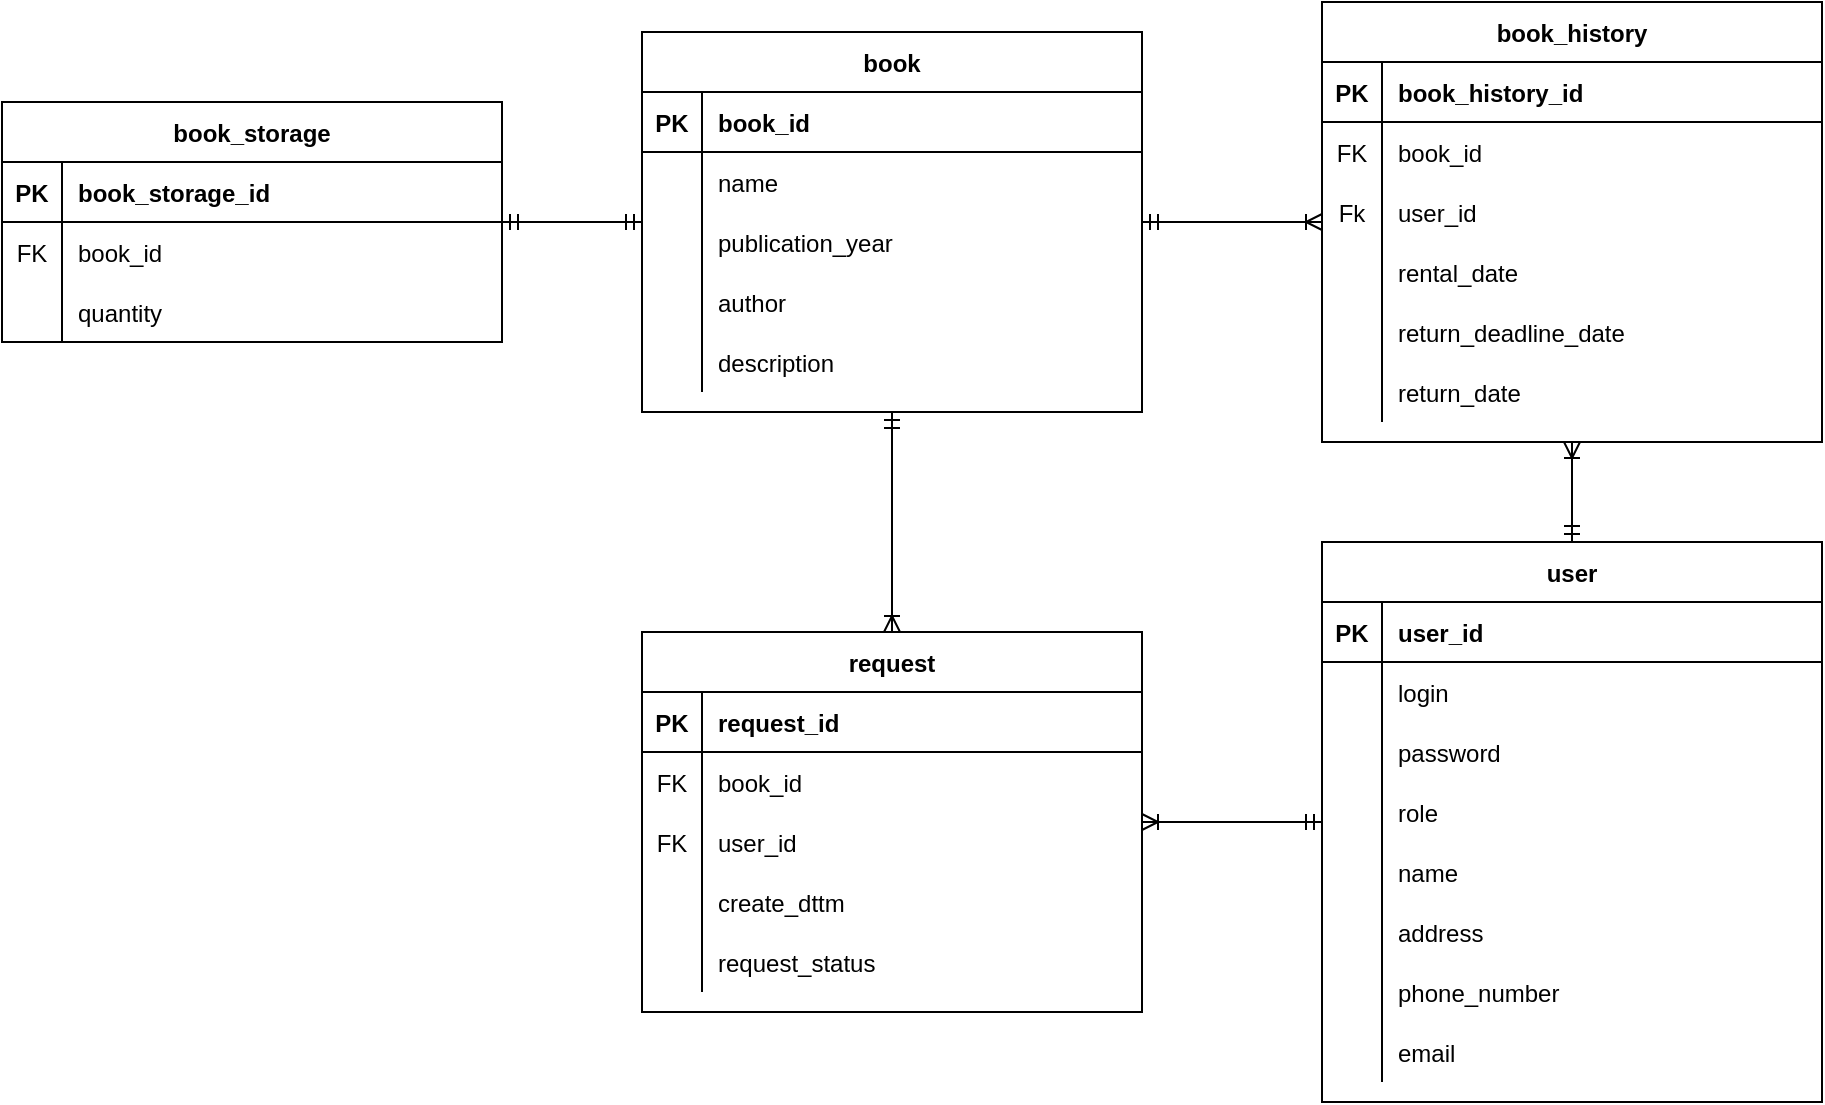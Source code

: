 <mxfile version="13.9.9" type="device"><diagram id="R2lEEEUBdFMjLlhIrx00" name="Page-1"><mxGraphModel dx="1936" dy="806" grid="1" gridSize="10" guides="1" tooltips="1" connect="1" arrows="1" fold="1" page="1" pageScale="1" pageWidth="850" pageHeight="1100" math="0" shadow="0" extFonts="Permanent Marker^https://fonts.googleapis.com/css?family=Permanent+Marker"><root><mxCell id="0"/><mxCell id="1" parent="0"/><mxCell id="C-vyLk0tnHw3VtMMgP7b-2" value="book" style="shape=table;startSize=30;container=1;collapsible=1;childLayout=tableLayout;fixedRows=1;rowLines=0;fontStyle=1;align=center;resizeLast=1;" parent="1" vertex="1"><mxGeometry x="60" y="135" width="250" height="190" as="geometry"/></mxCell><mxCell id="C-vyLk0tnHw3VtMMgP7b-3" value="" style="shape=partialRectangle;collapsible=0;dropTarget=0;pointerEvents=0;fillColor=none;points=[[0,0.5],[1,0.5]];portConstraint=eastwest;top=0;left=0;right=0;bottom=1;" parent="C-vyLk0tnHw3VtMMgP7b-2" vertex="1"><mxGeometry y="30" width="250" height="30" as="geometry"/></mxCell><mxCell id="C-vyLk0tnHw3VtMMgP7b-4" value="PK" style="shape=partialRectangle;overflow=hidden;connectable=0;fillColor=none;top=0;left=0;bottom=0;right=0;fontStyle=1;" parent="C-vyLk0tnHw3VtMMgP7b-3" vertex="1"><mxGeometry width="30" height="30" as="geometry"/></mxCell><mxCell id="C-vyLk0tnHw3VtMMgP7b-5" value="book_id" style="shape=partialRectangle;overflow=hidden;connectable=0;fillColor=none;top=0;left=0;bottom=0;right=0;align=left;spacingLeft=6;fontStyle=1;" parent="C-vyLk0tnHw3VtMMgP7b-3" vertex="1"><mxGeometry x="30" width="220" height="30" as="geometry"/></mxCell><mxCell id="C-vyLk0tnHw3VtMMgP7b-6" value="" style="shape=partialRectangle;collapsible=0;dropTarget=0;pointerEvents=0;fillColor=none;points=[[0,0.5],[1,0.5]];portConstraint=eastwest;top=0;left=0;right=0;bottom=0;" parent="C-vyLk0tnHw3VtMMgP7b-2" vertex="1"><mxGeometry y="60" width="250" height="30" as="geometry"/></mxCell><mxCell id="C-vyLk0tnHw3VtMMgP7b-7" value="" style="shape=partialRectangle;overflow=hidden;connectable=0;fillColor=none;top=0;left=0;bottom=0;right=0;" parent="C-vyLk0tnHw3VtMMgP7b-6" vertex="1"><mxGeometry width="30" height="30" as="geometry"/></mxCell><mxCell id="C-vyLk0tnHw3VtMMgP7b-8" value="name" style="shape=partialRectangle;overflow=hidden;connectable=0;fillColor=none;top=0;left=0;bottom=0;right=0;align=left;spacingLeft=6;" parent="C-vyLk0tnHw3VtMMgP7b-6" vertex="1"><mxGeometry x="30" width="220" height="30" as="geometry"/></mxCell><mxCell id="1_JVAl-Ev7t4--P9L91f-35" value="" style="shape=partialRectangle;collapsible=0;dropTarget=0;pointerEvents=0;fillColor=none;points=[[0,0.5],[1,0.5]];portConstraint=eastwest;top=0;left=0;right=0;bottom=0;" parent="C-vyLk0tnHw3VtMMgP7b-2" vertex="1"><mxGeometry y="90" width="250" height="30" as="geometry"/></mxCell><mxCell id="1_JVAl-Ev7t4--P9L91f-36" value="" style="shape=partialRectangle;overflow=hidden;connectable=0;fillColor=none;top=0;left=0;bottom=0;right=0;" parent="1_JVAl-Ev7t4--P9L91f-35" vertex="1"><mxGeometry width="30" height="30" as="geometry"/></mxCell><mxCell id="1_JVAl-Ev7t4--P9L91f-37" value="publication_year" style="shape=partialRectangle;overflow=hidden;connectable=0;fillColor=none;top=0;left=0;bottom=0;right=0;align=left;spacingLeft=6;" parent="1_JVAl-Ev7t4--P9L91f-35" vertex="1"><mxGeometry x="30" width="220" height="30" as="geometry"/></mxCell><mxCell id="1_JVAl-Ev7t4--P9L91f-38" value="" style="shape=partialRectangle;collapsible=0;dropTarget=0;pointerEvents=0;fillColor=none;points=[[0,0.5],[1,0.5]];portConstraint=eastwest;top=0;left=0;right=0;bottom=0;" parent="C-vyLk0tnHw3VtMMgP7b-2" vertex="1"><mxGeometry y="120" width="250" height="30" as="geometry"/></mxCell><mxCell id="1_JVAl-Ev7t4--P9L91f-39" value="" style="shape=partialRectangle;overflow=hidden;connectable=0;fillColor=none;top=0;left=0;bottom=0;right=0;" parent="1_JVAl-Ev7t4--P9L91f-38" vertex="1"><mxGeometry width="30" height="30" as="geometry"/></mxCell><mxCell id="1_JVAl-Ev7t4--P9L91f-40" value="author" style="shape=partialRectangle;overflow=hidden;connectable=0;fillColor=none;top=0;left=0;bottom=0;right=0;align=left;spacingLeft=6;" parent="1_JVAl-Ev7t4--P9L91f-38" vertex="1"><mxGeometry x="30" width="220" height="30" as="geometry"/></mxCell><mxCell id="1_JVAl-Ev7t4--P9L91f-41" value="" style="shape=partialRectangle;collapsible=0;dropTarget=0;pointerEvents=0;fillColor=none;points=[[0,0.5],[1,0.5]];portConstraint=eastwest;top=0;left=0;right=0;bottom=0;" parent="C-vyLk0tnHw3VtMMgP7b-2" vertex="1"><mxGeometry y="150" width="250" height="30" as="geometry"/></mxCell><mxCell id="1_JVAl-Ev7t4--P9L91f-42" value="" style="shape=partialRectangle;overflow=hidden;connectable=0;fillColor=none;top=0;left=0;bottom=0;right=0;" parent="1_JVAl-Ev7t4--P9L91f-41" vertex="1"><mxGeometry width="30" height="30" as="geometry"/></mxCell><mxCell id="1_JVAl-Ev7t4--P9L91f-43" value="description" style="shape=partialRectangle;overflow=hidden;connectable=0;fillColor=none;top=0;left=0;bottom=0;right=0;align=left;spacingLeft=6;" parent="1_JVAl-Ev7t4--P9L91f-41" vertex="1"><mxGeometry x="30" width="220" height="30" as="geometry"/></mxCell><mxCell id="1_JVAl-Ev7t4--P9L91f-1" value="book_history" style="shape=table;startSize=30;container=1;collapsible=1;childLayout=tableLayout;fixedRows=1;rowLines=0;fontStyle=1;align=center;resizeLast=1;" parent="1" vertex="1"><mxGeometry x="400" y="120" width="250" height="220" as="geometry"/></mxCell><mxCell id="1_JVAl-Ev7t4--P9L91f-2" value="" style="shape=partialRectangle;collapsible=0;dropTarget=0;pointerEvents=0;fillColor=none;points=[[0,0.5],[1,0.5]];portConstraint=eastwest;top=0;left=0;right=0;bottom=1;" parent="1_JVAl-Ev7t4--P9L91f-1" vertex="1"><mxGeometry y="30" width="250" height="30" as="geometry"/></mxCell><mxCell id="1_JVAl-Ev7t4--P9L91f-3" value="PK" style="shape=partialRectangle;overflow=hidden;connectable=0;fillColor=none;top=0;left=0;bottom=0;right=0;fontStyle=1;" parent="1_JVAl-Ev7t4--P9L91f-2" vertex="1"><mxGeometry width="30" height="30" as="geometry"/></mxCell><mxCell id="1_JVAl-Ev7t4--P9L91f-4" value="book_history_id" style="shape=partialRectangle;overflow=hidden;connectable=0;fillColor=none;top=0;left=0;bottom=0;right=0;align=left;spacingLeft=6;fontStyle=1;" parent="1_JVAl-Ev7t4--P9L91f-2" vertex="1"><mxGeometry x="30" width="220" height="30" as="geometry"/></mxCell><mxCell id="1_JVAl-Ev7t4--P9L91f-5" value="" style="shape=partialRectangle;collapsible=0;dropTarget=0;pointerEvents=0;fillColor=none;points=[[0,0.5],[1,0.5]];portConstraint=eastwest;top=0;left=0;right=0;bottom=0;" parent="1_JVAl-Ev7t4--P9L91f-1" vertex="1"><mxGeometry y="60" width="250" height="30" as="geometry"/></mxCell><mxCell id="1_JVAl-Ev7t4--P9L91f-6" value="FK" style="shape=partialRectangle;overflow=hidden;connectable=0;fillColor=none;top=0;left=0;bottom=0;right=0;" parent="1_JVAl-Ev7t4--P9L91f-5" vertex="1"><mxGeometry width="30" height="30" as="geometry"/></mxCell><mxCell id="1_JVAl-Ev7t4--P9L91f-7" value="book_id" style="shape=partialRectangle;overflow=hidden;connectable=0;fillColor=none;top=0;left=0;bottom=0;right=0;align=left;spacingLeft=6;" parent="1_JVAl-Ev7t4--P9L91f-5" vertex="1"><mxGeometry x="30" width="220" height="30" as="geometry"/></mxCell><mxCell id="1_JVAl-Ev7t4--P9L91f-54" value="" style="shape=partialRectangle;collapsible=0;dropTarget=0;pointerEvents=0;fillColor=none;points=[[0,0.5],[1,0.5]];portConstraint=eastwest;top=0;left=0;right=0;bottom=0;" parent="1_JVAl-Ev7t4--P9L91f-1" vertex="1"><mxGeometry y="90" width="250" height="30" as="geometry"/></mxCell><mxCell id="1_JVAl-Ev7t4--P9L91f-55" value="Fk" style="shape=partialRectangle;overflow=hidden;connectable=0;fillColor=none;top=0;left=0;bottom=0;right=0;" parent="1_JVAl-Ev7t4--P9L91f-54" vertex="1"><mxGeometry width="30" height="30" as="geometry"/></mxCell><mxCell id="1_JVAl-Ev7t4--P9L91f-56" value="user_id" style="shape=partialRectangle;overflow=hidden;connectable=0;fillColor=none;top=0;left=0;bottom=0;right=0;align=left;spacingLeft=6;" parent="1_JVAl-Ev7t4--P9L91f-54" vertex="1"><mxGeometry x="30" width="220" height="30" as="geometry"/></mxCell><mxCell id="1_JVAl-Ev7t4--P9L91f-64" value="" style="shape=partialRectangle;collapsible=0;dropTarget=0;pointerEvents=0;fillColor=none;points=[[0,0.5],[1,0.5]];portConstraint=eastwest;top=0;left=0;right=0;bottom=0;" parent="1_JVAl-Ev7t4--P9L91f-1" vertex="1"><mxGeometry y="120" width="250" height="30" as="geometry"/></mxCell><mxCell id="1_JVAl-Ev7t4--P9L91f-65" value="" style="shape=partialRectangle;overflow=hidden;connectable=0;fillColor=none;top=0;left=0;bottom=0;right=0;" parent="1_JVAl-Ev7t4--P9L91f-64" vertex="1"><mxGeometry width="30" height="30" as="geometry"/></mxCell><mxCell id="1_JVAl-Ev7t4--P9L91f-66" value="rental_date" style="shape=partialRectangle;overflow=hidden;connectable=0;fillColor=none;top=0;left=0;bottom=0;right=0;align=left;spacingLeft=6;" parent="1_JVAl-Ev7t4--P9L91f-64" vertex="1"><mxGeometry x="30" width="220" height="30" as="geometry"/></mxCell><mxCell id="OjYf_GcGACeFFG_VxvLm-1" value="" style="shape=partialRectangle;collapsible=0;dropTarget=0;pointerEvents=0;fillColor=none;points=[[0,0.5],[1,0.5]];portConstraint=eastwest;top=0;left=0;right=0;bottom=0;" parent="1_JVAl-Ev7t4--P9L91f-1" vertex="1"><mxGeometry y="150" width="250" height="30" as="geometry"/></mxCell><mxCell id="OjYf_GcGACeFFG_VxvLm-2" value="" style="shape=partialRectangle;overflow=hidden;connectable=0;fillColor=none;top=0;left=0;bottom=0;right=0;" parent="OjYf_GcGACeFFG_VxvLm-1" vertex="1"><mxGeometry width="30" height="30" as="geometry"/></mxCell><mxCell id="OjYf_GcGACeFFG_VxvLm-3" value="return_deadline_date" style="shape=partialRectangle;overflow=hidden;connectable=0;fillColor=none;top=0;left=0;bottom=0;right=0;align=left;spacingLeft=6;" parent="OjYf_GcGACeFFG_VxvLm-1" vertex="1"><mxGeometry x="30" width="220" height="30" as="geometry"/></mxCell><mxCell id="SxA4ypB0or7B2vU1Rjjm-22" value="" style="shape=partialRectangle;collapsible=0;dropTarget=0;pointerEvents=0;fillColor=none;points=[[0,0.5],[1,0.5]];portConstraint=eastwest;top=0;left=0;right=0;bottom=0;" parent="1_JVAl-Ev7t4--P9L91f-1" vertex="1"><mxGeometry y="180" width="250" height="30" as="geometry"/></mxCell><mxCell id="SxA4ypB0or7B2vU1Rjjm-23" value="" style="shape=partialRectangle;overflow=hidden;connectable=0;fillColor=none;top=0;left=0;bottom=0;right=0;" parent="SxA4ypB0or7B2vU1Rjjm-22" vertex="1"><mxGeometry width="30" height="30" as="geometry"/></mxCell><mxCell id="SxA4ypB0or7B2vU1Rjjm-24" value="return_date" style="shape=partialRectangle;overflow=hidden;connectable=0;fillColor=none;top=0;left=0;bottom=0;right=0;align=left;spacingLeft=6;" parent="SxA4ypB0or7B2vU1Rjjm-22" vertex="1"><mxGeometry x="30" width="220" height="30" as="geometry"/></mxCell><mxCell id="1_JVAl-Ev7t4--P9L91f-11" value="user" style="shape=table;startSize=30;container=1;collapsible=1;childLayout=tableLayout;fixedRows=1;rowLines=0;fontStyle=1;align=center;resizeLast=1;" parent="1" vertex="1"><mxGeometry x="400" y="390" width="250" height="280" as="geometry"/></mxCell><mxCell id="1_JVAl-Ev7t4--P9L91f-12" value="" style="shape=partialRectangle;collapsible=0;dropTarget=0;pointerEvents=0;fillColor=none;points=[[0,0.5],[1,0.5]];portConstraint=eastwest;top=0;left=0;right=0;bottom=1;" parent="1_JVAl-Ev7t4--P9L91f-11" vertex="1"><mxGeometry y="30" width="250" height="30" as="geometry"/></mxCell><mxCell id="1_JVAl-Ev7t4--P9L91f-13" value="PK" style="shape=partialRectangle;overflow=hidden;connectable=0;fillColor=none;top=0;left=0;bottom=0;right=0;fontStyle=1;" parent="1_JVAl-Ev7t4--P9L91f-12" vertex="1"><mxGeometry width="30" height="30" as="geometry"/></mxCell><mxCell id="1_JVAl-Ev7t4--P9L91f-14" value="user_id" style="shape=partialRectangle;overflow=hidden;connectable=0;fillColor=none;top=0;left=0;bottom=0;right=0;align=left;spacingLeft=6;fontStyle=1;" parent="1_JVAl-Ev7t4--P9L91f-12" vertex="1"><mxGeometry x="30" width="220" height="30" as="geometry"/></mxCell><mxCell id="1_JVAl-Ev7t4--P9L91f-15" value="" style="shape=partialRectangle;collapsible=0;dropTarget=0;pointerEvents=0;fillColor=none;points=[[0,0.5],[1,0.5]];portConstraint=eastwest;top=0;left=0;right=0;bottom=0;" parent="1_JVAl-Ev7t4--P9L91f-11" vertex="1"><mxGeometry y="60" width="250" height="30" as="geometry"/></mxCell><mxCell id="1_JVAl-Ev7t4--P9L91f-16" value="" style="shape=partialRectangle;overflow=hidden;connectable=0;fillColor=none;top=0;left=0;bottom=0;right=0;" parent="1_JVAl-Ev7t4--P9L91f-15" vertex="1"><mxGeometry width="30" height="30" as="geometry"/></mxCell><mxCell id="1_JVAl-Ev7t4--P9L91f-17" value="login" style="shape=partialRectangle;overflow=hidden;connectable=0;fillColor=none;top=0;left=0;bottom=0;right=0;align=left;spacingLeft=6;" parent="1_JVAl-Ev7t4--P9L91f-15" vertex="1"><mxGeometry x="30" width="220" height="30" as="geometry"/></mxCell><mxCell id="SxA4ypB0or7B2vU1Rjjm-13" value="" style="shape=partialRectangle;collapsible=0;dropTarget=0;pointerEvents=0;fillColor=none;points=[[0,0.5],[1,0.5]];portConstraint=eastwest;top=0;left=0;right=0;bottom=0;" parent="1_JVAl-Ev7t4--P9L91f-11" vertex="1"><mxGeometry y="90" width="250" height="30" as="geometry"/></mxCell><mxCell id="SxA4ypB0or7B2vU1Rjjm-14" value="" style="shape=partialRectangle;overflow=hidden;connectable=0;fillColor=none;top=0;left=0;bottom=0;right=0;" parent="SxA4ypB0or7B2vU1Rjjm-13" vertex="1"><mxGeometry width="30" height="30" as="geometry"/></mxCell><mxCell id="SxA4ypB0or7B2vU1Rjjm-15" value="password" style="shape=partialRectangle;overflow=hidden;connectable=0;fillColor=none;top=0;left=0;bottom=0;right=0;align=left;spacingLeft=6;" parent="SxA4ypB0or7B2vU1Rjjm-13" vertex="1"><mxGeometry x="30" width="220" height="30" as="geometry"/></mxCell><mxCell id="SxA4ypB0or7B2vU1Rjjm-10" value="" style="shape=partialRectangle;collapsible=0;dropTarget=0;pointerEvents=0;fillColor=none;points=[[0,0.5],[1,0.5]];portConstraint=eastwest;top=0;left=0;right=0;bottom=0;" parent="1_JVAl-Ev7t4--P9L91f-11" vertex="1"><mxGeometry y="120" width="250" height="30" as="geometry"/></mxCell><mxCell id="SxA4ypB0or7B2vU1Rjjm-11" value="" style="shape=partialRectangle;overflow=hidden;connectable=0;fillColor=none;top=0;left=0;bottom=0;right=0;" parent="SxA4ypB0or7B2vU1Rjjm-10" vertex="1"><mxGeometry width="30" height="30" as="geometry"/></mxCell><mxCell id="SxA4ypB0or7B2vU1Rjjm-12" value="role" style="shape=partialRectangle;overflow=hidden;connectable=0;fillColor=none;top=0;left=0;bottom=0;right=0;align=left;spacingLeft=6;" parent="SxA4ypB0or7B2vU1Rjjm-10" vertex="1"><mxGeometry x="30" width="220" height="30" as="geometry"/></mxCell><mxCell id="SxA4ypB0or7B2vU1Rjjm-7" value="" style="shape=partialRectangle;collapsible=0;dropTarget=0;pointerEvents=0;fillColor=none;points=[[0,0.5],[1,0.5]];portConstraint=eastwest;top=0;left=0;right=0;bottom=0;" parent="1_JVAl-Ev7t4--P9L91f-11" vertex="1"><mxGeometry y="150" width="250" height="30" as="geometry"/></mxCell><mxCell id="SxA4ypB0or7B2vU1Rjjm-8" value="" style="shape=partialRectangle;overflow=hidden;connectable=0;fillColor=none;top=0;left=0;bottom=0;right=0;" parent="SxA4ypB0or7B2vU1Rjjm-7" vertex="1"><mxGeometry width="30" height="30" as="geometry"/></mxCell><mxCell id="SxA4ypB0or7B2vU1Rjjm-9" value="name" style="shape=partialRectangle;overflow=hidden;connectable=0;fillColor=none;top=0;left=0;bottom=0;right=0;align=left;spacingLeft=6;" parent="SxA4ypB0or7B2vU1Rjjm-7" vertex="1"><mxGeometry x="30" width="220" height="30" as="geometry"/></mxCell><mxCell id="1_JVAl-Ev7t4--P9L91f-18" value="" style="shape=partialRectangle;collapsible=0;dropTarget=0;pointerEvents=0;fillColor=none;points=[[0,0.5],[1,0.5]];portConstraint=eastwest;top=0;left=0;right=0;bottom=0;" parent="1_JVAl-Ev7t4--P9L91f-11" vertex="1"><mxGeometry y="180" width="250" height="30" as="geometry"/></mxCell><mxCell id="1_JVAl-Ev7t4--P9L91f-19" value="" style="shape=partialRectangle;overflow=hidden;connectable=0;fillColor=none;top=0;left=0;bottom=0;right=0;" parent="1_JVAl-Ev7t4--P9L91f-18" vertex="1"><mxGeometry width="30" height="30" as="geometry"/></mxCell><mxCell id="1_JVAl-Ev7t4--P9L91f-20" value="address" style="shape=partialRectangle;overflow=hidden;connectable=0;fillColor=none;top=0;left=0;bottom=0;right=0;align=left;spacingLeft=6;" parent="1_JVAl-Ev7t4--P9L91f-18" vertex="1"><mxGeometry x="30" width="220" height="30" as="geometry"/></mxCell><mxCell id="1_JVAl-Ev7t4--P9L91f-67" value="" style="shape=partialRectangle;collapsible=0;dropTarget=0;pointerEvents=0;fillColor=none;points=[[0,0.5],[1,0.5]];portConstraint=eastwest;top=0;left=0;right=0;bottom=0;" parent="1_JVAl-Ev7t4--P9L91f-11" vertex="1"><mxGeometry y="210" width="250" height="30" as="geometry"/></mxCell><mxCell id="1_JVAl-Ev7t4--P9L91f-68" value="" style="shape=partialRectangle;overflow=hidden;connectable=0;fillColor=none;top=0;left=0;bottom=0;right=0;" parent="1_JVAl-Ev7t4--P9L91f-67" vertex="1"><mxGeometry width="30" height="30" as="geometry"/></mxCell><mxCell id="1_JVAl-Ev7t4--P9L91f-69" value="phone_number" style="shape=partialRectangle;overflow=hidden;connectable=0;fillColor=none;top=0;left=0;bottom=0;right=0;align=left;spacingLeft=6;" parent="1_JVAl-Ev7t4--P9L91f-67" vertex="1"><mxGeometry x="30" width="220" height="30" as="geometry"/></mxCell><mxCell id="1_JVAl-Ev7t4--P9L91f-70" value="" style="shape=partialRectangle;collapsible=0;dropTarget=0;pointerEvents=0;fillColor=none;points=[[0,0.5],[1,0.5]];portConstraint=eastwest;top=0;left=0;right=0;bottom=0;" parent="1_JVAl-Ev7t4--P9L91f-11" vertex="1"><mxGeometry y="240" width="250" height="30" as="geometry"/></mxCell><mxCell id="1_JVAl-Ev7t4--P9L91f-71" value="" style="shape=partialRectangle;overflow=hidden;connectable=0;fillColor=none;top=0;left=0;bottom=0;right=0;" parent="1_JVAl-Ev7t4--P9L91f-70" vertex="1"><mxGeometry width="30" height="30" as="geometry"/></mxCell><mxCell id="1_JVAl-Ev7t4--P9L91f-72" value="email" style="shape=partialRectangle;overflow=hidden;connectable=0;fillColor=none;top=0;left=0;bottom=0;right=0;align=left;spacingLeft=6;" parent="1_JVAl-Ev7t4--P9L91f-70" vertex="1"><mxGeometry x="30" width="220" height="30" as="geometry"/></mxCell><mxCell id="1_JVAl-Ev7t4--P9L91f-21" value="request" style="shape=table;startSize=30;container=1;collapsible=1;childLayout=tableLayout;fixedRows=1;rowLines=0;fontStyle=1;align=center;resizeLast=1;" parent="1" vertex="1"><mxGeometry x="60" y="435" width="250" height="190" as="geometry"/></mxCell><mxCell id="1_JVAl-Ev7t4--P9L91f-22" value="" style="shape=partialRectangle;collapsible=0;dropTarget=0;pointerEvents=0;fillColor=none;points=[[0,0.5],[1,0.5]];portConstraint=eastwest;top=0;left=0;right=0;bottom=1;" parent="1_JVAl-Ev7t4--P9L91f-21" vertex="1"><mxGeometry y="30" width="250" height="30" as="geometry"/></mxCell><mxCell id="1_JVAl-Ev7t4--P9L91f-23" value="PK" style="shape=partialRectangle;overflow=hidden;connectable=0;fillColor=none;top=0;left=0;bottom=0;right=0;fontStyle=1;" parent="1_JVAl-Ev7t4--P9L91f-22" vertex="1"><mxGeometry width="30" height="30" as="geometry"/></mxCell><mxCell id="1_JVAl-Ev7t4--P9L91f-24" value="request_id" style="shape=partialRectangle;overflow=hidden;connectable=0;fillColor=none;top=0;left=0;bottom=0;right=0;align=left;spacingLeft=6;fontStyle=1;" parent="1_JVAl-Ev7t4--P9L91f-22" vertex="1"><mxGeometry x="30" width="220" height="30" as="geometry"/></mxCell><mxCell id="1_JVAl-Ev7t4--P9L91f-25" value="" style="shape=partialRectangle;collapsible=0;dropTarget=0;pointerEvents=0;fillColor=none;points=[[0,0.5],[1,0.5]];portConstraint=eastwest;top=0;left=0;right=0;bottom=0;" parent="1_JVAl-Ev7t4--P9L91f-21" vertex="1"><mxGeometry y="60" width="250" height="30" as="geometry"/></mxCell><mxCell id="1_JVAl-Ev7t4--P9L91f-26" value="FK" style="shape=partialRectangle;overflow=hidden;connectable=0;fillColor=none;top=0;left=0;bottom=0;right=0;" parent="1_JVAl-Ev7t4--P9L91f-25" vertex="1"><mxGeometry width="30" height="30" as="geometry"/></mxCell><mxCell id="1_JVAl-Ev7t4--P9L91f-27" value="book_id" style="shape=partialRectangle;overflow=hidden;connectable=0;fillColor=none;top=0;left=0;bottom=0;right=0;align=left;spacingLeft=6;" parent="1_JVAl-Ev7t4--P9L91f-25" vertex="1"><mxGeometry x="30" width="220" height="30" as="geometry"/></mxCell><mxCell id="SxA4ypB0or7B2vU1Rjjm-4" value="" style="shape=partialRectangle;collapsible=0;dropTarget=0;pointerEvents=0;fillColor=none;points=[[0,0.5],[1,0.5]];portConstraint=eastwest;top=0;left=0;right=0;bottom=0;" parent="1_JVAl-Ev7t4--P9L91f-21" vertex="1"><mxGeometry y="90" width="250" height="30" as="geometry"/></mxCell><mxCell id="SxA4ypB0or7B2vU1Rjjm-5" value="FK" style="shape=partialRectangle;overflow=hidden;connectable=0;fillColor=none;top=0;left=0;bottom=0;right=0;" parent="SxA4ypB0or7B2vU1Rjjm-4" vertex="1"><mxGeometry width="30" height="30" as="geometry"/></mxCell><mxCell id="SxA4ypB0or7B2vU1Rjjm-6" value="user_id" style="shape=partialRectangle;overflow=hidden;connectable=0;fillColor=none;top=0;left=0;bottom=0;right=0;align=left;spacingLeft=6;" parent="SxA4ypB0or7B2vU1Rjjm-4" vertex="1"><mxGeometry x="30" width="220" height="30" as="geometry"/></mxCell><mxCell id="1_JVAl-Ev7t4--P9L91f-28" value="" style="shape=partialRectangle;collapsible=0;dropTarget=0;pointerEvents=0;fillColor=none;points=[[0,0.5],[1,0.5]];portConstraint=eastwest;top=0;left=0;right=0;bottom=0;" parent="1_JVAl-Ev7t4--P9L91f-21" vertex="1"><mxGeometry y="120" width="250" height="30" as="geometry"/></mxCell><mxCell id="1_JVAl-Ev7t4--P9L91f-29" value="" style="shape=partialRectangle;overflow=hidden;connectable=0;fillColor=none;top=0;left=0;bottom=0;right=0;" parent="1_JVAl-Ev7t4--P9L91f-28" vertex="1"><mxGeometry width="30" height="30" as="geometry"/></mxCell><mxCell id="1_JVAl-Ev7t4--P9L91f-30" value="create_dttm" style="shape=partialRectangle;overflow=hidden;connectable=0;fillColor=none;top=0;left=0;bottom=0;right=0;align=left;spacingLeft=6;" parent="1_JVAl-Ev7t4--P9L91f-28" vertex="1"><mxGeometry x="30" width="220" height="30" as="geometry"/></mxCell><mxCell id="1_JVAl-Ev7t4--P9L91f-83" value="" style="shape=partialRectangle;collapsible=0;dropTarget=0;pointerEvents=0;fillColor=none;points=[[0,0.5],[1,0.5]];portConstraint=eastwest;top=0;left=0;right=0;bottom=0;" parent="1_JVAl-Ev7t4--P9L91f-21" vertex="1"><mxGeometry y="150" width="250" height="30" as="geometry"/></mxCell><mxCell id="1_JVAl-Ev7t4--P9L91f-84" value="" style="shape=partialRectangle;overflow=hidden;connectable=0;fillColor=none;top=0;left=0;bottom=0;right=0;" parent="1_JVAl-Ev7t4--P9L91f-83" vertex="1"><mxGeometry width="30" height="30" as="geometry"/></mxCell><mxCell id="1_JVAl-Ev7t4--P9L91f-85" value="request_status" style="shape=partialRectangle;overflow=hidden;connectable=0;fillColor=none;top=0;left=0;bottom=0;right=0;align=left;spacingLeft=6;" parent="1_JVAl-Ev7t4--P9L91f-83" vertex="1"><mxGeometry x="30" width="220" height="30" as="geometry"/></mxCell><mxCell id="R1SnjT7c8WB96_QJX_Zj-17" value="" style="edgeStyle=orthogonalEdgeStyle;fontSize=12;html=1;endArrow=ERoneToMany;startArrow=ERmandOne;entryX=0.5;entryY=0;entryDx=0;entryDy=0;" parent="1" source="C-vyLk0tnHw3VtMMgP7b-2" target="1_JVAl-Ev7t4--P9L91f-21" edge="1"><mxGeometry width="100" height="100" relative="1" as="geometry"><mxPoint x="195" y="130" as="sourcePoint"/><mxPoint x="195" y="80" as="targetPoint"/><Array as="points"/></mxGeometry></mxCell><mxCell id="R1SnjT7c8WB96_QJX_Zj-18" value="" style="edgeStyle=orthogonalEdgeStyle;fontSize=12;html=1;endArrow=ERoneToMany;startArrow=ERmandOne;" parent="1" source="1_JVAl-Ev7t4--P9L91f-11" target="1_JVAl-Ev7t4--P9L91f-21" edge="1"><mxGeometry width="100" height="100" relative="1" as="geometry"><mxPoint x="195" y="350" as="sourcePoint"/><mxPoint x="400" y="470" as="targetPoint"/><Array as="points"/></mxGeometry></mxCell><mxCell id="R1SnjT7c8WB96_QJX_Zj-19" value="" style="edgeStyle=orthogonalEdgeStyle;fontSize=12;html=1;endArrow=ERoneToMany;startArrow=ERmandOne;" parent="1" source="1_JVAl-Ev7t4--P9L91f-11" target="1_JVAl-Ev7t4--P9L91f-1" edge="1"><mxGeometry width="100" height="100" relative="1" as="geometry"><mxPoint x="470" y="350" as="sourcePoint"/><mxPoint x="525" y="410" as="targetPoint"/><Array as="points"/></mxGeometry></mxCell><mxCell id="SxA4ypB0or7B2vU1Rjjm-25" value="" style="edgeStyle=orthogonalEdgeStyle;fontSize=12;html=1;endArrow=ERoneToMany;startArrow=ERmandOne;" parent="1" source="C-vyLk0tnHw3VtMMgP7b-2" target="1_JVAl-Ev7t4--P9L91f-1" edge="1"><mxGeometry width="100" height="100" relative="1" as="geometry"><mxPoint x="195" y="350" as="sourcePoint"/><mxPoint x="195" y="445" as="targetPoint"/><Array as="points"/></mxGeometry></mxCell><mxCell id="GK3fC3ZuZk7xw6vUN5Td-1" value="book_storage" style="shape=table;startSize=30;container=1;collapsible=1;childLayout=tableLayout;fixedRows=1;rowLines=0;fontStyle=1;align=center;resizeLast=1;" vertex="1" parent="1"><mxGeometry x="-260" y="170" width="250" height="120" as="geometry"/></mxCell><mxCell id="GK3fC3ZuZk7xw6vUN5Td-2" value="" style="shape=partialRectangle;collapsible=0;dropTarget=0;pointerEvents=0;fillColor=none;points=[[0,0.5],[1,0.5]];portConstraint=eastwest;top=0;left=0;right=0;bottom=1;" vertex="1" parent="GK3fC3ZuZk7xw6vUN5Td-1"><mxGeometry y="30" width="250" height="30" as="geometry"/></mxCell><mxCell id="GK3fC3ZuZk7xw6vUN5Td-3" value="PK" style="shape=partialRectangle;overflow=hidden;connectable=0;fillColor=none;top=0;left=0;bottom=0;right=0;fontStyle=1;" vertex="1" parent="GK3fC3ZuZk7xw6vUN5Td-2"><mxGeometry width="30" height="30" as="geometry"/></mxCell><mxCell id="GK3fC3ZuZk7xw6vUN5Td-4" value="book_storage_id" style="shape=partialRectangle;overflow=hidden;connectable=0;fillColor=none;top=0;left=0;bottom=0;right=0;align=left;spacingLeft=6;fontStyle=1;" vertex="1" parent="GK3fC3ZuZk7xw6vUN5Td-2"><mxGeometry x="30" width="220" height="30" as="geometry"/></mxCell><mxCell id="GK3fC3ZuZk7xw6vUN5Td-5" value="" style="shape=partialRectangle;collapsible=0;dropTarget=0;pointerEvents=0;fillColor=none;points=[[0,0.5],[1,0.5]];portConstraint=eastwest;top=0;left=0;right=0;bottom=0;" vertex="1" parent="GK3fC3ZuZk7xw6vUN5Td-1"><mxGeometry y="60" width="250" height="30" as="geometry"/></mxCell><mxCell id="GK3fC3ZuZk7xw6vUN5Td-6" value="FK" style="shape=partialRectangle;overflow=hidden;connectable=0;fillColor=none;top=0;left=0;bottom=0;right=0;" vertex="1" parent="GK3fC3ZuZk7xw6vUN5Td-5"><mxGeometry width="30" height="30" as="geometry"/></mxCell><mxCell id="GK3fC3ZuZk7xw6vUN5Td-7" value="book_id" style="shape=partialRectangle;overflow=hidden;connectable=0;fillColor=none;top=0;left=0;bottom=0;right=0;align=left;spacingLeft=6;" vertex="1" parent="GK3fC3ZuZk7xw6vUN5Td-5"><mxGeometry x="30" width="220" height="30" as="geometry"/></mxCell><mxCell id="GK3fC3ZuZk7xw6vUN5Td-21" value="" style="shape=partialRectangle;collapsible=0;dropTarget=0;pointerEvents=0;fillColor=none;points=[[0,0.5],[1,0.5]];portConstraint=eastwest;top=0;left=0;right=0;bottom=0;" vertex="1" parent="GK3fC3ZuZk7xw6vUN5Td-1"><mxGeometry y="90" width="250" height="30" as="geometry"/></mxCell><mxCell id="GK3fC3ZuZk7xw6vUN5Td-22" value="" style="shape=partialRectangle;overflow=hidden;connectable=0;fillColor=none;top=0;left=0;bottom=0;right=0;" vertex="1" parent="GK3fC3ZuZk7xw6vUN5Td-21"><mxGeometry width="30" height="30" as="geometry"/></mxCell><mxCell id="GK3fC3ZuZk7xw6vUN5Td-23" value="quantity" style="shape=partialRectangle;overflow=hidden;connectable=0;fillColor=none;top=0;left=0;bottom=0;right=0;align=left;spacingLeft=6;" vertex="1" parent="GK3fC3ZuZk7xw6vUN5Td-21"><mxGeometry x="30" width="220" height="30" as="geometry"/></mxCell><mxCell id="GK3fC3ZuZk7xw6vUN5Td-24" value="" style="edgeStyle=entityRelationEdgeStyle;fontSize=12;html=1;endArrow=ERmandOne;startArrow=ERmandOne;" edge="1" parent="1" source="GK3fC3ZuZk7xw6vUN5Td-1" target="C-vyLk0tnHw3VtMMgP7b-2"><mxGeometry width="100" height="100" relative="1" as="geometry"><mxPoint x="100" y="460" as="sourcePoint"/><mxPoint x="200" y="360" as="targetPoint"/></mxGeometry></mxCell></root></mxGraphModel></diagram></mxfile>